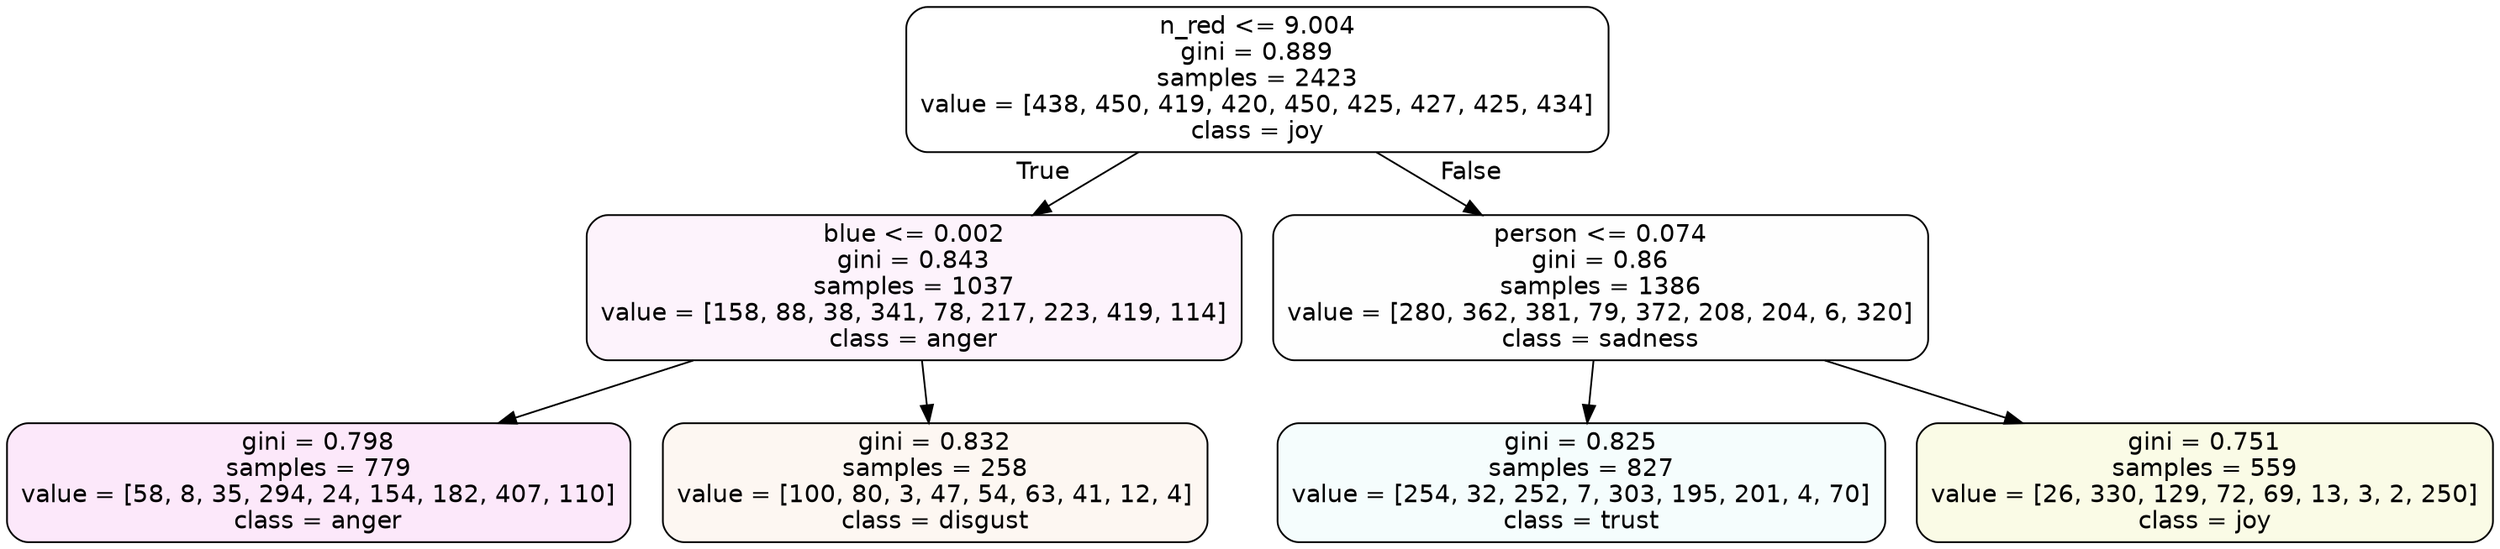 digraph Tree {
node [shape=box, style="filled, rounded", color="black", fontname=helvetica] ;
edge [fontname=helvetica] ;
0 [label="n_red <= 9.004\ngini = 0.889\nsamples = 2423\nvalue = [438, 450, 419, 420, 450, 425, 427, 425, 434]\nclass = joy", fillcolor="#d7e53900"] ;
1 [label="blue <= 0.002\ngini = 0.843\nsamples = 1037\nvalue = [158, 88, 38, 341, 78, 217, 223, 419, 114]\nclass = anger", fillcolor="#e539d70f"] ;
0 -> 1 [labeldistance=2.5, labelangle=45, headlabel="True"] ;
2 [label="gini = 0.798\nsamples = 779\nvalue = [58, 8, 35, 294, 24, 154, 182, 407, 110]\nclass = anger", fillcolor="#e539d71d"] ;
1 -> 2 ;
3 [label="gini = 0.832\nsamples = 258\nvalue = [100, 80, 3, 47, 54, 63, 41, 12, 4]\nclass = disgust", fillcolor="#e5813910"] ;
1 -> 3 ;
4 [label="person <= 0.074\ngini = 0.86\nsamples = 1386\nvalue = [280, 362, 381, 79, 372, 208, 204, 6, 320]\nclass = sadness", fillcolor="#64e53901"] ;
0 -> 4 [labeldistance=2.5, labelangle=-45, headlabel="False"] ;
5 [label="gini = 0.825\nsamples = 827\nvalue = [254, 32, 252, 7, 303, 195, 201, 4, 70]\nclass = trust", fillcolor="#39d7e50c"] ;
4 -> 5 ;
6 [label="gini = 0.751\nsamples = 559\nvalue = [26, 330, 129, 72, 69, 13, 3, 2, 250]\nclass = joy", fillcolor="#d7e53920"] ;
4 -> 6 ;
}
